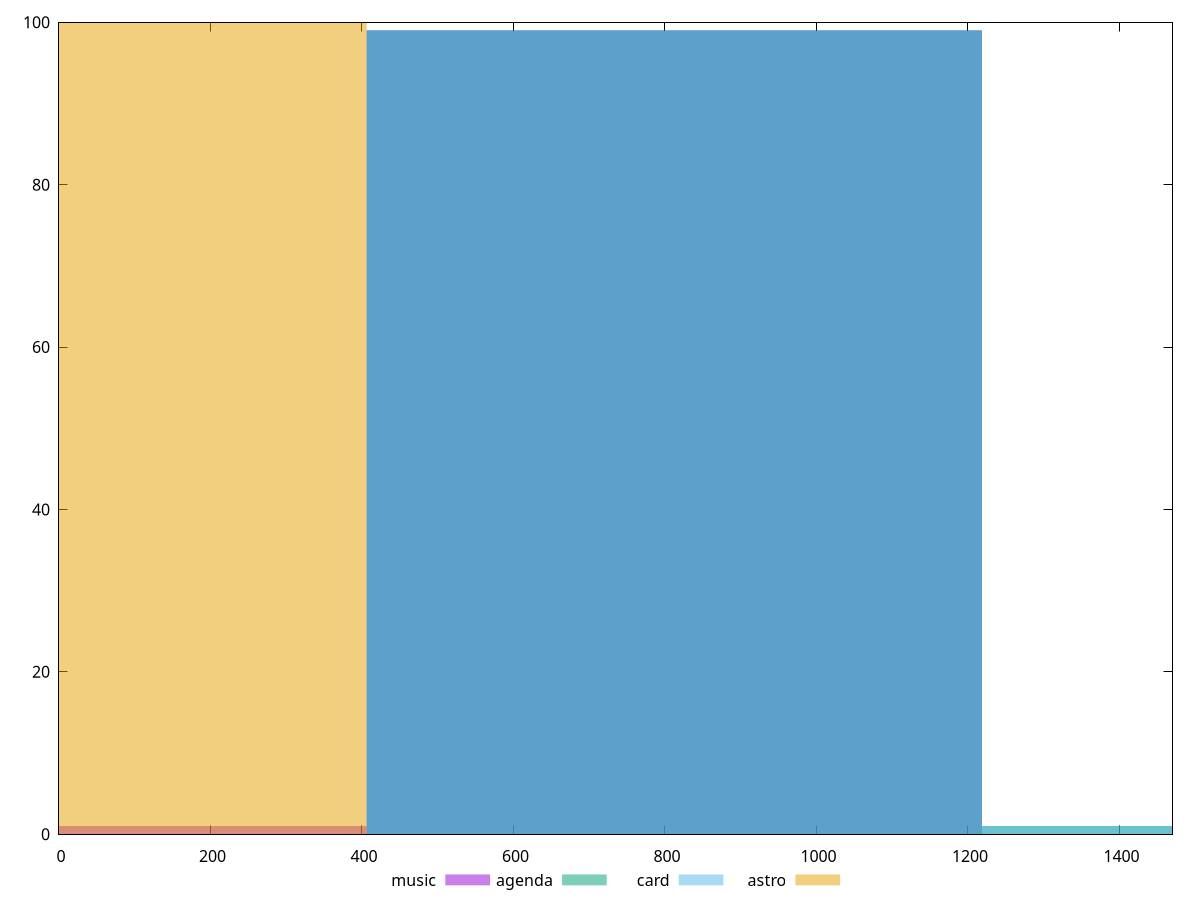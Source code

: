 reset

$music <<EOF
0 1
812.2589651504832 99
EOF

$agenda <<EOF
1624.5179303009663 1
812.2589651504832 99
EOF

$card <<EOF
1624.5179303009663 1
812.2589651504832 99
EOF

$astro <<EOF
0 100
EOF

set key outside below
set boxwidth 812.2589651504832
set xrange [0:1470]
set yrange [0:100]
set trange [0:100]
set style fill transparent solid 0.5 noborder
set terminal svg size 640, 520 enhanced background rgb 'white'
set output "reports/report_00032_2021-02-25T10-28-15.087Z/uses-http2/comparison/histogram/all_raw.svg"

plot $music title "music" with boxes, \
     $agenda title "agenda" with boxes, \
     $card title "card" with boxes, \
     $astro title "astro" with boxes

reset
